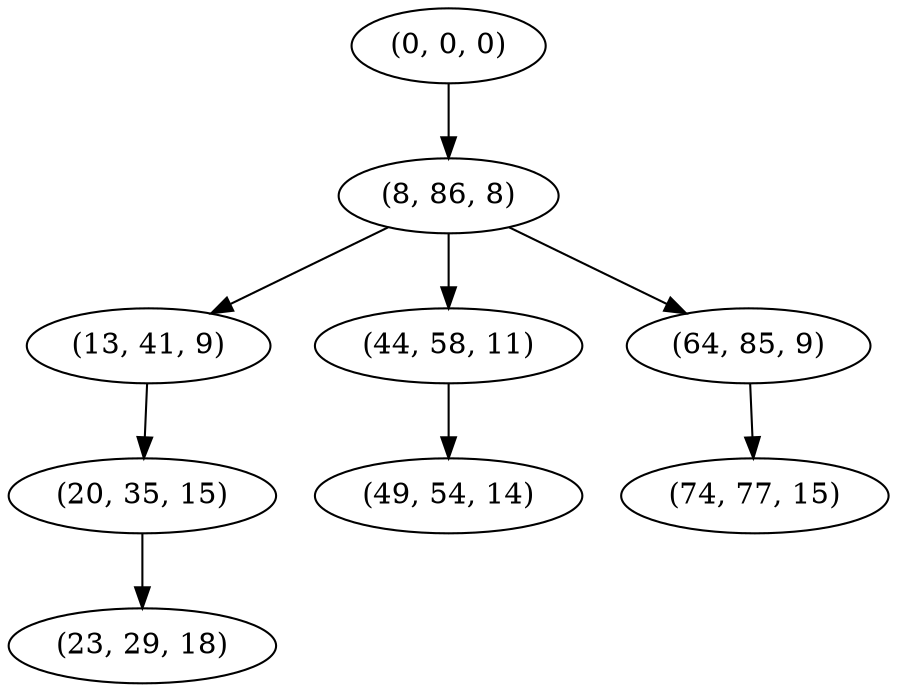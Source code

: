 digraph tree {
    "(0, 0, 0)";
    "(8, 86, 8)";
    "(13, 41, 9)";
    "(20, 35, 15)";
    "(23, 29, 18)";
    "(44, 58, 11)";
    "(49, 54, 14)";
    "(64, 85, 9)";
    "(74, 77, 15)";
    "(0, 0, 0)" -> "(8, 86, 8)";
    "(8, 86, 8)" -> "(13, 41, 9)";
    "(8, 86, 8)" -> "(44, 58, 11)";
    "(8, 86, 8)" -> "(64, 85, 9)";
    "(13, 41, 9)" -> "(20, 35, 15)";
    "(20, 35, 15)" -> "(23, 29, 18)";
    "(44, 58, 11)" -> "(49, 54, 14)";
    "(64, 85, 9)" -> "(74, 77, 15)";
}
